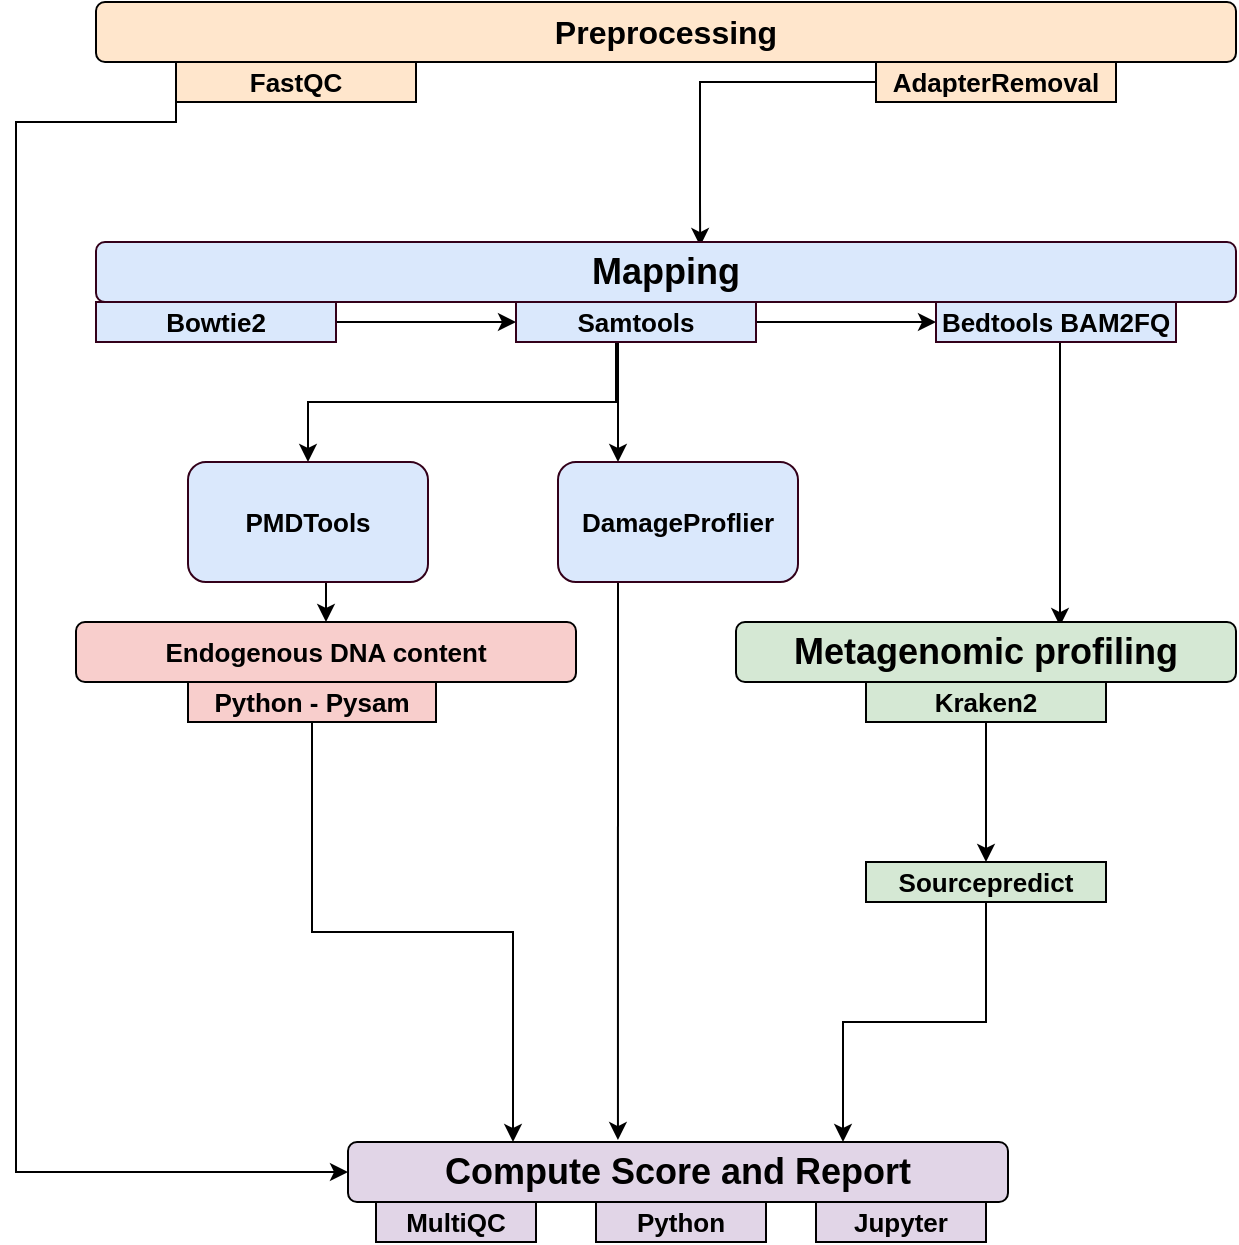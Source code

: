 <mxfile version="10.6.5" type="device"><diagram name="Page-1" id="c7558073-3199-34d8-9f00-42111426c3f3"><mxGraphModel dx="1398" dy="811" grid="1" gridSize="10" guides="1" tooltips="1" connect="1" arrows="1" fold="1" page="1" pageScale="1" pageWidth="826" pageHeight="1169" background="#ffffff" math="0" shadow="0"><root><mxCell id="0"/><mxCell id="1" parent="0"/><mxCell id="ZLPsmd_auvMtp0yVCd3y-96" value="&lt;font style=&quot;font-size: 16px&quot;&gt;Preprocessing&lt;/font&gt;" style="rounded=1;whiteSpace=wrap;fillColor=#ffe6cc;strokeColor=#000000;fontFamily=Helvetica;fontStyle=1;fontSize=13;align=center;html=1;labelBackgroundColor=none;labelBorderColor=none;" vertex="1" parent="1"><mxGeometry x="170" y="200" width="570" height="30" as="geometry"/></mxCell><mxCell id="ZLPsmd_auvMtp0yVCd3y-104" value="" style="edgeStyle=orthogonalEdgeStyle;rounded=0;orthogonalLoop=1;jettySize=auto;align=center;html=1;labelBackgroundColor=none;labelBorderColor=none;" edge="1" parent="1" source="ZLPsmd_auvMtp0yVCd3y-97" target="ZLPsmd_auvMtp0yVCd3y-102"><mxGeometry relative="1" as="geometry"/></mxCell><mxCell id="ZLPsmd_auvMtp0yVCd3y-97" value="Bowtie2" style="rounded=0;whiteSpace=wrap;fillColor=#dae8fc;strokeColor=#33001A;fontFamily=Helvetica;fontStyle=1;fontSize=13;align=center;html=1;labelBackgroundColor=none;labelBorderColor=none;" vertex="1" parent="1"><mxGeometry x="170" y="350" width="120" height="20" as="geometry"/></mxCell><mxCell id="ZLPsmd_auvMtp0yVCd3y-119" style="edgeStyle=orthogonalEdgeStyle;rounded=0;orthogonalLoop=1;jettySize=auto;entryX=0.53;entryY=0.067;entryDx=0;entryDy=0;entryPerimeter=0;align=center;html=1;labelBackgroundColor=none;labelBorderColor=none;" edge="1" parent="1" source="ZLPsmd_auvMtp0yVCd3y-98" target="ZLPsmd_auvMtp0yVCd3y-99"><mxGeometry relative="1" as="geometry"><mxPoint x="480" y="300" as="targetPoint"/><Array as="points"><mxPoint x="472" y="300"/><mxPoint x="472" y="300"/></Array></mxGeometry></mxCell><mxCell id="ZLPsmd_auvMtp0yVCd3y-98" value="AdapterRemoval" style="rounded=0;whiteSpace=wrap;fillColor=#ffe6cc;strokeColor=#000000;fontFamily=Helvetica;fontStyle=1;fontSize=13;align=center;html=1;labelBackgroundColor=none;labelBorderColor=none;" vertex="1" parent="1"><mxGeometry x="560" y="230" width="120" height="20" as="geometry"/></mxCell><mxCell id="ZLPsmd_auvMtp0yVCd3y-99" value="&lt;font style=&quot;font-size: 18px&quot;&gt;Mapping&lt;/font&gt;" style="rounded=1;whiteSpace=wrap;fillColor=#dae8fc;strokeColor=#33001A;fontFamily=Helvetica;fontStyle=1;fontSize=13;align=center;html=1;labelBackgroundColor=none;labelBorderColor=none;" vertex="1" parent="1"><mxGeometry x="170" y="320" width="570" height="30" as="geometry"/></mxCell><mxCell id="ZLPsmd_auvMtp0yVCd3y-128" style="edgeStyle=orthogonalEdgeStyle;rounded=0;orthogonalLoop=1;jettySize=auto;html=1;exitX=0;exitY=0.5;exitDx=0;exitDy=0;entryX=0;entryY=0.5;entryDx=0;entryDy=0;labelBackgroundColor=none;fontFamily=Helvetica;fontSize=18;align=center;" edge="1" parent="1" source="ZLPsmd_auvMtp0yVCd3y-101" target="ZLPsmd_auvMtp0yVCd3y-122"><mxGeometry relative="1" as="geometry"><Array as="points"><mxPoint x="130" y="260"/><mxPoint x="130" y="785"/></Array></mxGeometry></mxCell><mxCell id="ZLPsmd_auvMtp0yVCd3y-101" value="FastQC" style="rounded=0;whiteSpace=wrap;fillColor=#ffe6cc;strokeColor=#000000;fontFamily=Helvetica;fontStyle=1;fontSize=13;align=center;html=1;labelBackgroundColor=none;labelBorderColor=none;" vertex="1" parent="1"><mxGeometry x="210" y="230" width="120" height="20" as="geometry"/></mxCell><mxCell id="ZLPsmd_auvMtp0yVCd3y-108" value="" style="edgeStyle=orthogonalEdgeStyle;rounded=0;orthogonalLoop=1;jettySize=auto;align=center;html=1;labelBackgroundColor=none;labelBorderColor=none;" edge="1" parent="1" source="ZLPsmd_auvMtp0yVCd3y-102" target="ZLPsmd_auvMtp0yVCd3y-107"><mxGeometry relative="1" as="geometry"/></mxCell><mxCell id="ZLPsmd_auvMtp0yVCd3y-134" style="edgeStyle=orthogonalEdgeStyle;rounded=0;orthogonalLoop=1;jettySize=auto;html=1;exitX=0.5;exitY=1;exitDx=0;exitDy=0;entryX=0.5;entryY=0;entryDx=0;entryDy=0;labelBackgroundColor=none;fontFamily=Helvetica;fontSize=18;align=center;" edge="1" parent="1" source="ZLPsmd_auvMtp0yVCd3y-102" target="ZLPsmd_auvMtp0yVCd3y-105"><mxGeometry relative="1" as="geometry"><Array as="points"><mxPoint x="430" y="370"/><mxPoint x="430" y="400"/><mxPoint x="276" y="400"/></Array></mxGeometry></mxCell><mxCell id="ZLPsmd_auvMtp0yVCd3y-136" style="edgeStyle=orthogonalEdgeStyle;rounded=0;orthogonalLoop=1;jettySize=auto;html=1;entryX=0.25;entryY=0;entryDx=0;entryDy=0;labelBackgroundColor=none;fontFamily=Helvetica;fontSize=18;align=center;" edge="1" parent="1" source="ZLPsmd_auvMtp0yVCd3y-102" target="ZLPsmd_auvMtp0yVCd3y-120"><mxGeometry relative="1" as="geometry"><Array as="points"><mxPoint x="431" y="390"/><mxPoint x="431" y="390"/></Array></mxGeometry></mxCell><mxCell id="ZLPsmd_auvMtp0yVCd3y-102" value="Samtools" style="rounded=0;whiteSpace=wrap;fillColor=#dae8fc;strokeColor=#33001A;fontFamily=Helvetica;fontStyle=1;fontSize=13;align=center;html=1;labelBackgroundColor=none;labelBorderColor=none;" vertex="1" parent="1"><mxGeometry x="380" y="350" width="120" height="20" as="geometry"/></mxCell><mxCell id="ZLPsmd_auvMtp0yVCd3y-112" style="edgeStyle=orthogonalEdgeStyle;rounded=0;orthogonalLoop=1;jettySize=auto;entryX=0.648;entryY=0.067;entryDx=0;entryDy=0;entryPerimeter=0;align=center;html=1;labelBackgroundColor=none;labelBorderColor=none;" edge="1" parent="1" source="ZLPsmd_auvMtp0yVCd3y-107" target="ZLPsmd_auvMtp0yVCd3y-109"><mxGeometry relative="1" as="geometry"><Array as="points"><mxPoint x="652" y="440"/><mxPoint x="652" y="440"/></Array></mxGeometry></mxCell><mxCell id="ZLPsmd_auvMtp0yVCd3y-107" value="Bedtools BAM2FQ" style="rounded=0;whiteSpace=wrap;fillColor=#dae8fc;strokeColor=#33001A;fontFamily=Helvetica;fontStyle=1;fontSize=13;align=center;html=1;labelBackgroundColor=none;labelBorderColor=none;" vertex="1" parent="1"><mxGeometry x="590" y="350" width="120" height="20" as="geometry"/></mxCell><mxCell id="ZLPsmd_auvMtp0yVCd3y-111" style="edgeStyle=orthogonalEdgeStyle;rounded=0;orthogonalLoop=1;jettySize=auto;entryX=0.5;entryY=0;entryDx=0;entryDy=0;align=center;html=1;labelBackgroundColor=none;labelBorderColor=none;" edge="1" parent="1" source="ZLPsmd_auvMtp0yVCd3y-105" target="ZLPsmd_auvMtp0yVCd3y-110"><mxGeometry relative="1" as="geometry"><Array as="points"><mxPoint x="285" y="460"/></Array></mxGeometry></mxCell><mxCell id="ZLPsmd_auvMtp0yVCd3y-105" value="PMDTools" style="rounded=1;whiteSpace=wrap;fillColor=#dae8fc;strokeColor=#33001A;fontFamily=Helvetica;fontStyle=1;fontSize=13;align=center;html=1;labelBackgroundColor=none;labelBorderColor=none;" vertex="1" parent="1"><mxGeometry x="216" y="430" width="120" height="60" as="geometry"/></mxCell><mxCell id="ZLPsmd_auvMtp0yVCd3y-109" value="&lt;font style=&quot;font-size: 18px&quot;&gt;Metagenomic profiling&lt;/font&gt;" style="rounded=1;whiteSpace=wrap;fontFamily=Helvetica;fontStyle=1;fontSize=13;align=center;html=1;labelBackgroundColor=none;labelBorderColor=none;fillColor=#d5e8d4;strokeColor=#000000;" vertex="1" parent="1"><mxGeometry x="490" y="510" width="250" height="30" as="geometry"/></mxCell><mxCell id="ZLPsmd_auvMtp0yVCd3y-110" value="Endogenous DNA content" style="rounded=1;whiteSpace=wrap;fillColor=#f8cecc;strokeColor=#000000;fontFamily=Helvetica;fontStyle=1;fontSize=13;align=center;html=1;labelBackgroundColor=none;labelBorderColor=none;" vertex="1" parent="1"><mxGeometry x="160" y="510" width="250" height="30" as="geometry"/></mxCell><mxCell id="ZLPsmd_auvMtp0yVCd3y-115" value="" style="edgeStyle=orthogonalEdgeStyle;rounded=0;orthogonalLoop=1;jettySize=auto;align=center;html=1;labelBackgroundColor=none;labelBorderColor=none;" edge="1" parent="1" source="ZLPsmd_auvMtp0yVCd3y-113" target="ZLPsmd_auvMtp0yVCd3y-114"><mxGeometry relative="1" as="geometry"/></mxCell><mxCell id="ZLPsmd_auvMtp0yVCd3y-113" value="Kraken2" style="rounded=0;whiteSpace=wrap;fontFamily=Helvetica;fontStyle=1;fontSize=13;align=center;html=1;labelBackgroundColor=none;labelBorderColor=none;fillColor=#d5e8d4;strokeColor=#000000;" vertex="1" parent="1"><mxGeometry x="555" y="540" width="120" height="20" as="geometry"/></mxCell><mxCell id="ZLPsmd_auvMtp0yVCd3y-123" style="edgeStyle=orthogonalEdgeStyle;rounded=0;orthogonalLoop=1;jettySize=auto;html=1;entryX=0.75;entryY=0;entryDx=0;entryDy=0;labelBackgroundColor=none;fontFamily=Helvetica;fontSize=18;align=center;" edge="1" parent="1" source="ZLPsmd_auvMtp0yVCd3y-114" target="ZLPsmd_auvMtp0yVCd3y-122"><mxGeometry relative="1" as="geometry"/></mxCell><mxCell id="ZLPsmd_auvMtp0yVCd3y-114" value="Sourcepredict" style="rounded=0;whiteSpace=wrap;fontFamily=Helvetica;fontStyle=1;fontSize=13;align=center;html=1;labelBackgroundColor=none;labelBorderColor=none;fillColor=#d5e8d4;strokeColor=#000000;" vertex="1" parent="1"><mxGeometry x="555" y="630" width="120" height="20" as="geometry"/></mxCell><mxCell id="ZLPsmd_auvMtp0yVCd3y-137" style="edgeStyle=orthogonalEdgeStyle;rounded=0;orthogonalLoop=1;jettySize=auto;html=1;exitX=0.25;exitY=1;exitDx=0;exitDy=0;entryX=0.409;entryY=-0.033;entryDx=0;entryDy=0;entryPerimeter=0;labelBackgroundColor=none;fontFamily=Helvetica;fontSize=18;align=center;" edge="1" parent="1" source="ZLPsmd_auvMtp0yVCd3y-120" target="ZLPsmd_auvMtp0yVCd3y-122"><mxGeometry relative="1" as="geometry"/></mxCell><mxCell id="ZLPsmd_auvMtp0yVCd3y-120" value="DamageProflier" style="rounded=1;whiteSpace=wrap;fillColor=#dae8fc;strokeColor=#33001A;fontFamily=Helvetica;fontStyle=1;fontSize=13;align=center;html=1;labelBackgroundColor=none;labelBorderColor=none;" vertex="1" parent="1"><mxGeometry x="401" y="430" width="120" height="60" as="geometry"/></mxCell><mxCell id="ZLPsmd_auvMtp0yVCd3y-122" value="Compute Score and Report" style="rounded=1;whiteSpace=wrap;fillColor=#e1d5e7;strokeColor=#000000;fontFamily=Helvetica;fontStyle=1;fontSize=18;align=center;html=1;labelBackgroundColor=none;labelBorderColor=none;" vertex="1" parent="1"><mxGeometry x="296" y="770" width="330" height="30" as="geometry"/></mxCell><mxCell id="ZLPsmd_auvMtp0yVCd3y-129" value="&lt;b&gt;MultiQC&lt;/b&gt;" style="rounded=0;whiteSpace=wrap;fillColor=#e1d5e7;strokeColor=#000000;fontFamily=Helvetica;fontStyle=1;fontSize=13;align=center;html=1;labelBackgroundColor=none;labelBorderColor=none;" vertex="1" parent="1"><mxGeometry x="310" y="800" width="80" height="20" as="geometry"/></mxCell><mxCell id="ZLPsmd_auvMtp0yVCd3y-130" value="Python" style="rounded=0;whiteSpace=wrap;fillColor=#e1d5e7;strokeColor=#000000;fontFamily=Helvetica;fontStyle=1;fontSize=13;align=center;html=1;labelBackgroundColor=none;labelBorderColor=none;" vertex="1" parent="1"><mxGeometry x="420" y="800" width="85" height="20" as="geometry"/></mxCell><mxCell id="ZLPsmd_auvMtp0yVCd3y-131" value="Jupyter" style="rounded=0;whiteSpace=wrap;fillColor=#e1d5e7;strokeColor=#000000;fontFamily=Helvetica;fontStyle=1;fontSize=13;align=center;html=1;labelBackgroundColor=none;labelBorderColor=none;" vertex="1" parent="1"><mxGeometry x="530" y="800" width="85" height="20" as="geometry"/></mxCell><mxCell id="ZLPsmd_auvMtp0yVCd3y-133" style="edgeStyle=orthogonalEdgeStyle;rounded=0;orthogonalLoop=1;jettySize=auto;html=1;exitX=0.5;exitY=1;exitDx=0;exitDy=0;entryX=0.25;entryY=0;entryDx=0;entryDy=0;labelBackgroundColor=none;fontFamily=Helvetica;fontSize=18;align=center;" edge="1" parent="1" source="ZLPsmd_auvMtp0yVCd3y-132" target="ZLPsmd_auvMtp0yVCd3y-122"><mxGeometry relative="1" as="geometry"/></mxCell><mxCell id="ZLPsmd_auvMtp0yVCd3y-132" value="Python - Pysam" style="rounded=0;whiteSpace=wrap;fillColor=#f8cecc;strokeColor=#000000;fontFamily=Helvetica;fontStyle=1;fontSize=13;align=center;html=1;labelBackgroundColor=none;labelBorderColor=none;" vertex="1" parent="1"><mxGeometry x="216" y="540" width="124" height="20" as="geometry"/></mxCell></root></mxGraphModel></diagram></mxfile>